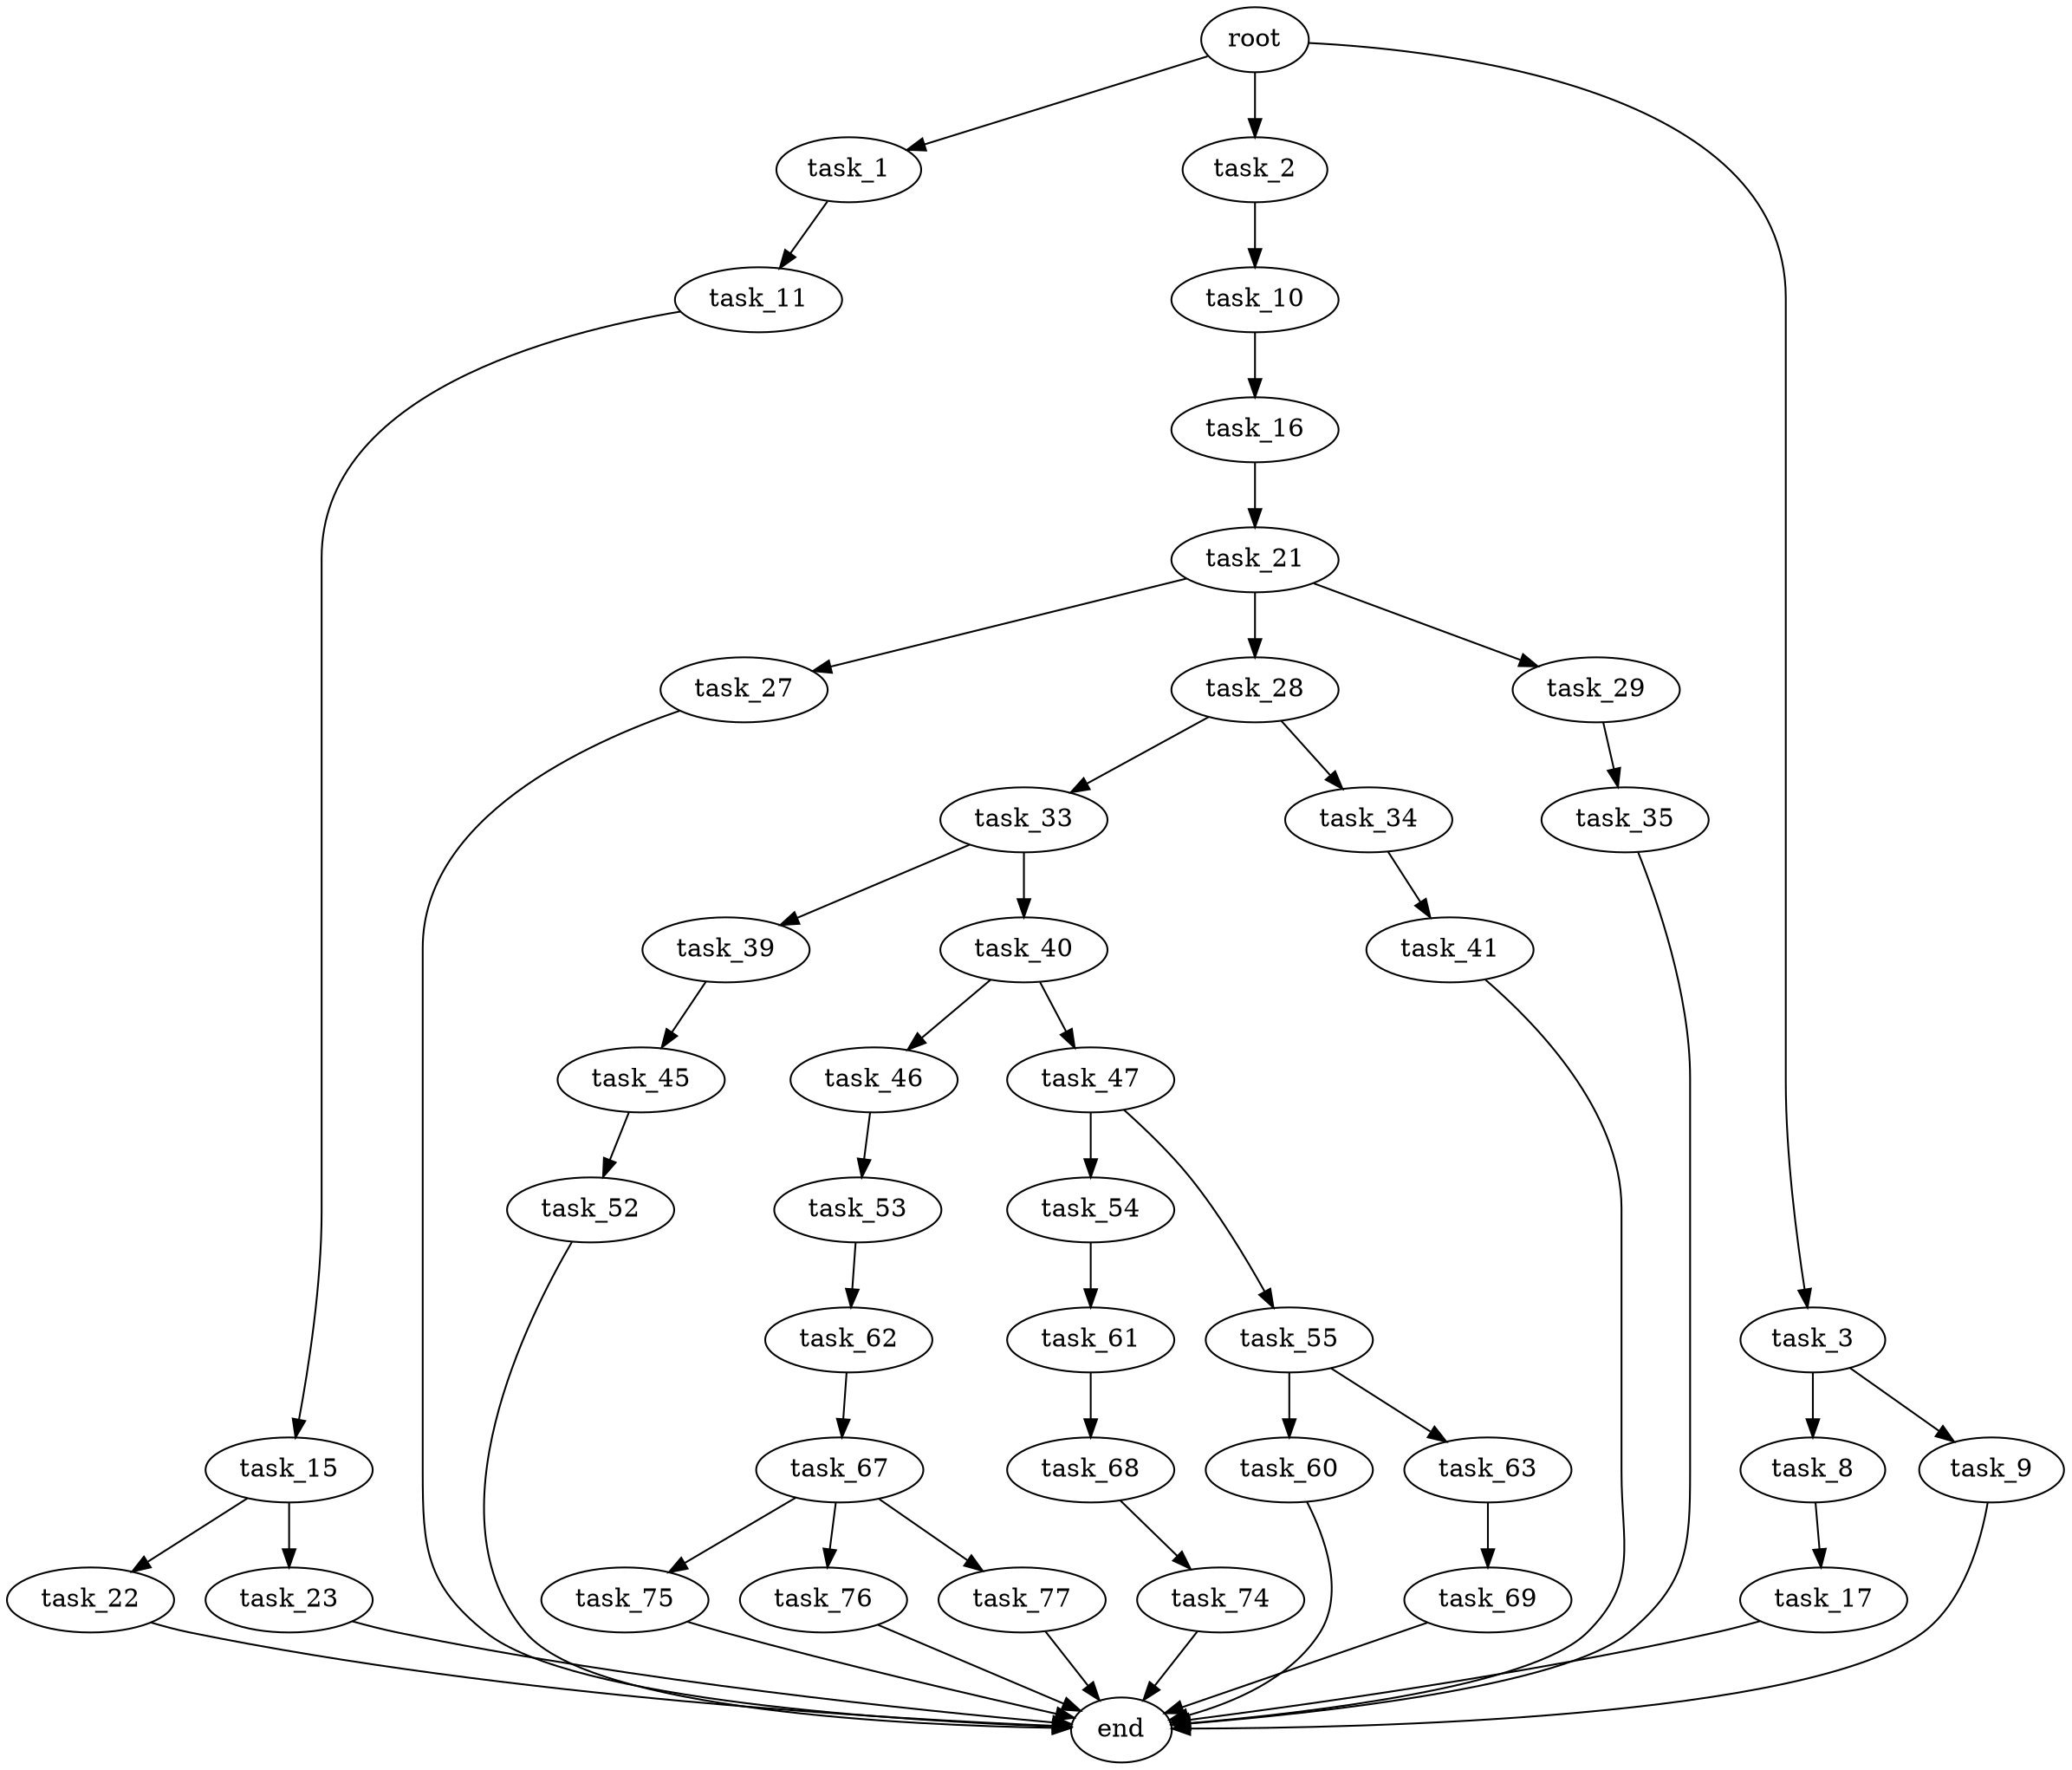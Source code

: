digraph G {
  root [size="0.000000"];
  task_1 [size="6816833002.000000"];
  task_2 [size="6181164519.000000"];
  task_3 [size="1073741824000.000000"];
  task_8 [size="231928233984.000000"];
  task_9 [size="1571626307.000000"];
  task_10 [size="4730881791.000000"];
  task_11 [size="1234810399.000000"];
  task_15 [size="81264755053.000000"];
  task_16 [size="646553420287.000000"];
  task_17 [size="549755813888.000000"];
  task_21 [size="259406938810.000000"];
  task_22 [size="32553983948.000000"];
  task_23 [size="549755813888.000000"];
  task_27 [size="231928233984.000000"];
  task_28 [size="782757789696.000000"];
  task_29 [size="20690514345.000000"];
  task_33 [size="8589934592.000000"];
  task_34 [size="54483524244.000000"];
  task_35 [size="134217728000.000000"];
  task_39 [size="257870011497.000000"];
  task_40 [size="309293986197.000000"];
  task_41 [size="3639435855.000000"];
  task_45 [size="23358891449.000000"];
  task_46 [size="549755813888.000000"];
  task_47 [size="7566204498.000000"];
  task_52 [size="5303835290.000000"];
  task_53 [size="49767872309.000000"];
  task_54 [size="1073741824000.000000"];
  task_55 [size="79468814410.000000"];
  task_60 [size="33939315377.000000"];
  task_61 [size="18215164881.000000"];
  task_62 [size="549755813888.000000"];
  task_63 [size="13404120688.000000"];
  task_67 [size="416797226583.000000"];
  task_68 [size="2312492886.000000"];
  task_69 [size="8589934592.000000"];
  task_74 [size="223625785091.000000"];
  task_75 [size="68719476736.000000"];
  task_76 [size="1170472805.000000"];
  task_77 [size="21457647101.000000"];
  end [size="0.000000"];

  root -> task_1 [size="1.000000"];
  root -> task_2 [size="1.000000"];
  root -> task_3 [size="1.000000"];
  task_1 -> task_11 [size="301989888.000000"];
  task_2 -> task_10 [size="209715200.000000"];
  task_3 -> task_8 [size="838860800.000000"];
  task_3 -> task_9 [size="838860800.000000"];
  task_8 -> task_17 [size="301989888.000000"];
  task_9 -> end [size="1.000000"];
  task_10 -> task_16 [size="75497472.000000"];
  task_11 -> task_15 [size="33554432.000000"];
  task_15 -> task_22 [size="75497472.000000"];
  task_15 -> task_23 [size="75497472.000000"];
  task_16 -> task_21 [size="411041792.000000"];
  task_17 -> end [size="1.000000"];
  task_21 -> task_27 [size="301989888.000000"];
  task_21 -> task_28 [size="301989888.000000"];
  task_21 -> task_29 [size="301989888.000000"];
  task_22 -> end [size="1.000000"];
  task_23 -> end [size="1.000000"];
  task_27 -> end [size="1.000000"];
  task_28 -> task_33 [size="679477248.000000"];
  task_28 -> task_34 [size="679477248.000000"];
  task_29 -> task_35 [size="411041792.000000"];
  task_33 -> task_39 [size="33554432.000000"];
  task_33 -> task_40 [size="33554432.000000"];
  task_34 -> task_41 [size="75497472.000000"];
  task_35 -> end [size="1.000000"];
  task_39 -> task_45 [size="301989888.000000"];
  task_40 -> task_46 [size="301989888.000000"];
  task_40 -> task_47 [size="301989888.000000"];
  task_41 -> end [size="1.000000"];
  task_45 -> task_52 [size="33554432.000000"];
  task_46 -> task_53 [size="536870912.000000"];
  task_47 -> task_54 [size="301989888.000000"];
  task_47 -> task_55 [size="301989888.000000"];
  task_52 -> end [size="1.000000"];
  task_53 -> task_62 [size="838860800.000000"];
  task_54 -> task_61 [size="838860800.000000"];
  task_55 -> task_60 [size="75497472.000000"];
  task_55 -> task_63 [size="75497472.000000"];
  task_60 -> end [size="1.000000"];
  task_61 -> task_68 [size="301989888.000000"];
  task_62 -> task_67 [size="536870912.000000"];
  task_63 -> task_69 [size="209715200.000000"];
  task_67 -> task_75 [size="301989888.000000"];
  task_67 -> task_76 [size="301989888.000000"];
  task_67 -> task_77 [size="301989888.000000"];
  task_68 -> task_74 [size="75497472.000000"];
  task_69 -> end [size="1.000000"];
  task_74 -> end [size="1.000000"];
  task_75 -> end [size="1.000000"];
  task_76 -> end [size="1.000000"];
  task_77 -> end [size="1.000000"];
}
